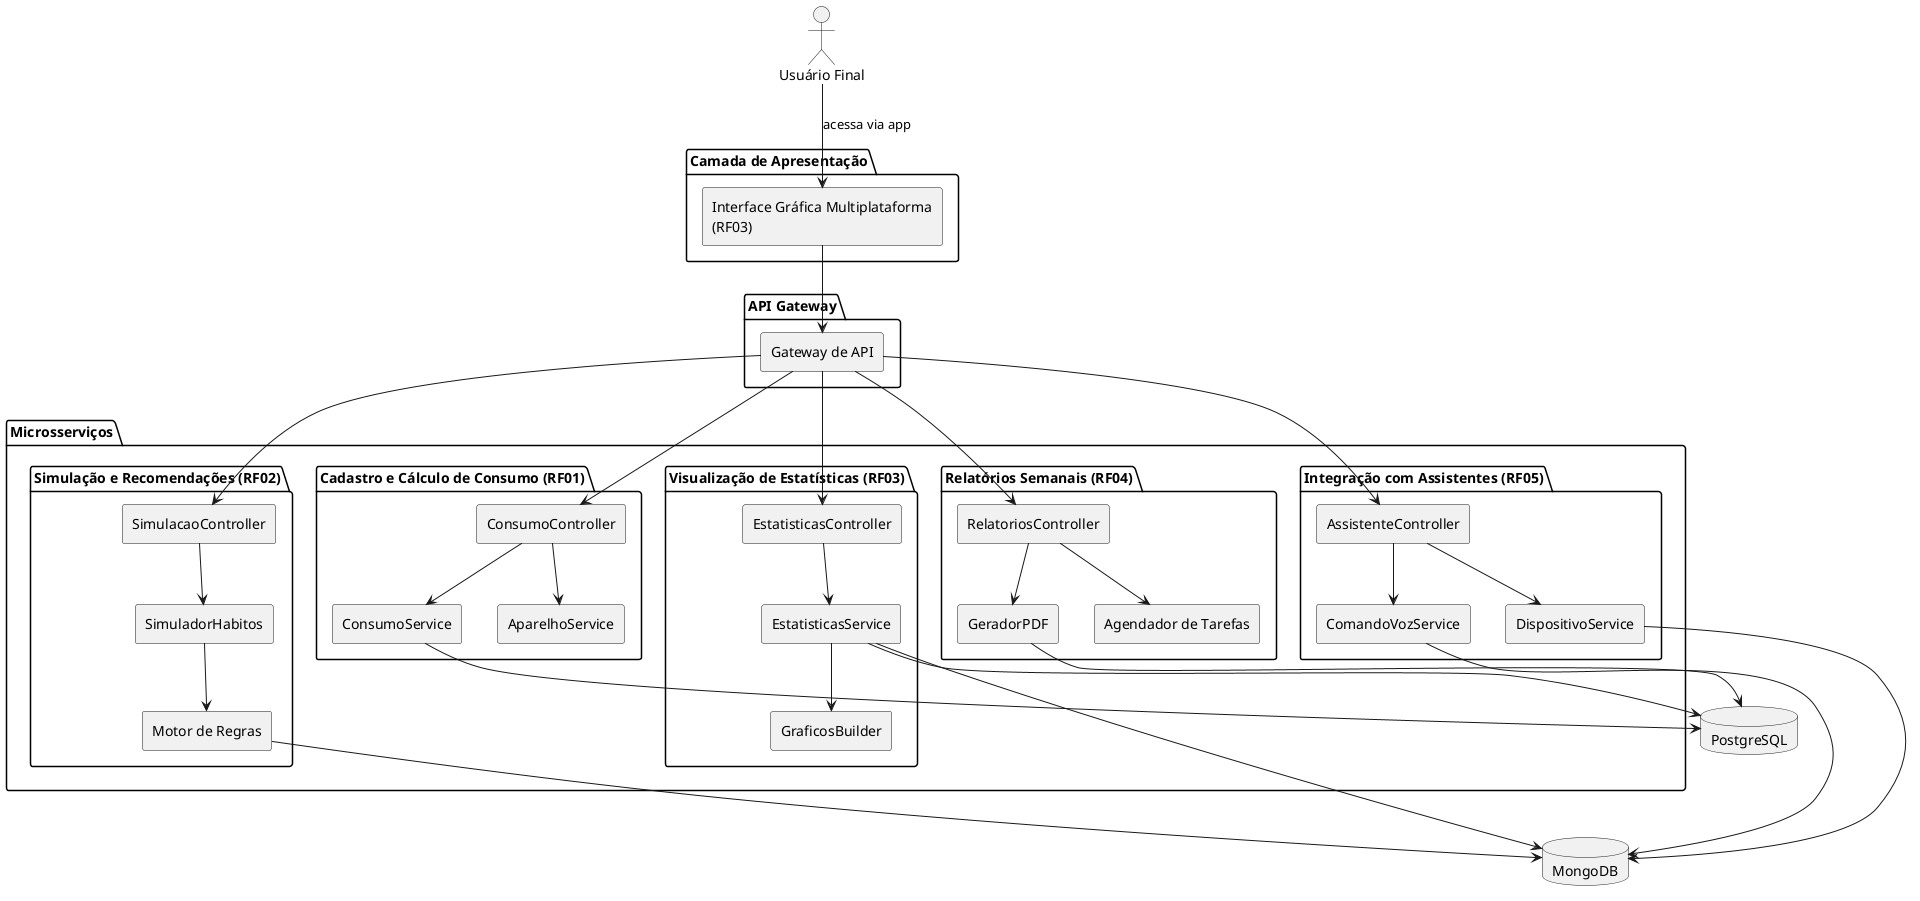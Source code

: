@startuml
top to bottom direction
skinparam componentStyle rectangle
skinparam monochrome true

actor Usuario as "Usuário Final"

package "Camada de Apresentação" {
  component Frontend as "Interface Gráfica Multiplataforma\n(RF03)"
}

package "API Gateway" {
  component APIGateway as "Gateway de API"
}

package "Microsserviços" {

  package "Cadastro e Cálculo de Consumo (RF01)" {
    component CalculoAPI as "ConsumoController"
    component CalculoService as "ConsumoService"
    component AparelhoService as "AparelhoService"
  }

  package "Simulação e Recomendações (RF02)" {
    component SimulacaoAPI as "SimulacaoController"
    component SimuladorHabitos as "SimuladorHabitos"
    component MotorRegras as "Motor de Regras"
  }

  package "Visualização de Estatísticas (RF03)" {
    component EstatisticasAPI as "EstatisticasController"
    component EstatisticasService as "EstatisticasService"
    component GraficosBuilder as "GraficosBuilder"
  }

  package "Relatórios Semanais (RF04)" {
    component RelatoriosAPI as "RelatoriosController"
    component RelatorioPDF as "GeradorPDF"
    component Agendador as "Agendador de Tarefas"
  }

  package "Integração com Assistentes (RF05)" {
    component AssistenteAPI as "AssistenteController"
    component ComandoVozService as "ComandoVozService"
    component DispositivoService as "DispositivoService"
  }

}

database PostgreSQL as PG
database MongoDB as MG

Usuario --> Frontend : acessa via app
Frontend --> APIGateway

APIGateway --> CalculoAPI
APIGateway --> SimulacaoAPI
APIGateway --> EstatisticasAPI
APIGateway --> RelatoriosAPI
APIGateway --> AssistenteAPI

CalculoAPI --> CalculoService
CalculoAPI --> AparelhoService
CalculoService --> PG

SimulacaoAPI --> SimuladorHabitos
SimuladorHabitos --> MotorRegras
MotorRegras --> MG

EstatisticasAPI --> EstatisticasService
EstatisticasService --> GraficosBuilder
EstatisticasService --> PG
EstatisticasService --> MG

RelatoriosAPI --> RelatorioPDF
RelatoriosAPI --> Agendador
RelatorioPDF --> PG

AssistenteAPI --> ComandoVozService
AssistenteAPI --> DispositivoService
ComandoVozService --> MG
DispositivoService --> MG

@enduml
